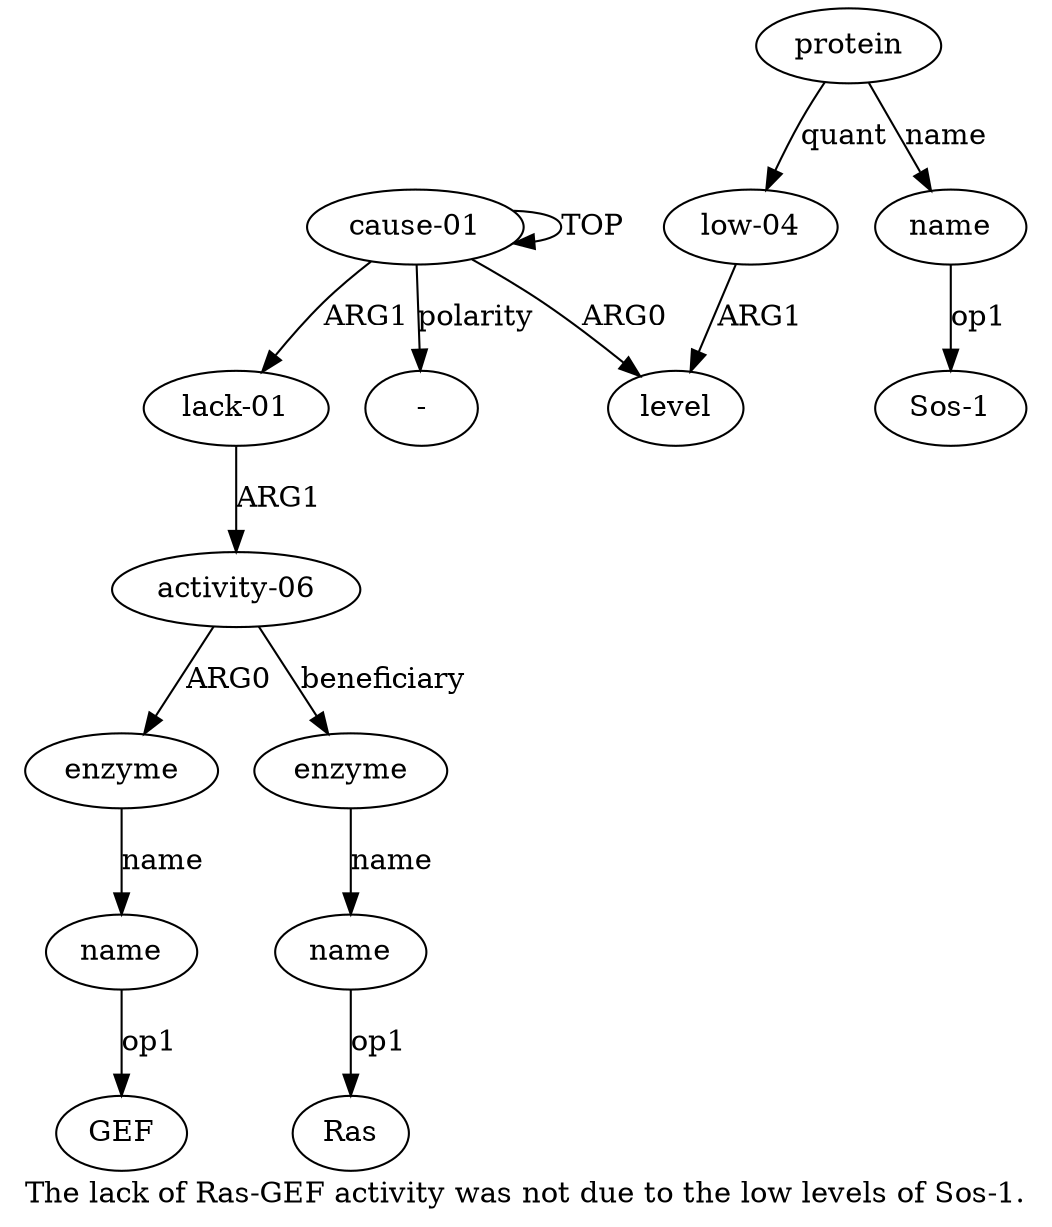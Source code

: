 digraph  {
	graph [label="The lack of Ras-GEF activity was not due to the low levels of Sos-1."];
	node [label="\N"];
	"a0 -"	 [color=black,
		gold_ind=-1,
		gold_label="-",
		label="-",
		test_ind=-1,
		test_label="-"];
	a10	 [color=black,
		gold_ind=10,
		gold_label=name,
		label=name,
		test_ind=10,
		test_label=name];
	"a10 Ras"	 [color=black,
		gold_ind=-1,
		gold_label=Ras,
		label=Ras,
		test_ind=-1,
		test_label=Ras];
	a10 -> "a10 Ras" [key=0,
	color=black,
	gold_label=op1,
	label=op1,
	test_label=op1];
"a8 GEF" [color=black,
	gold_ind=-1,
	gold_label=GEF,
	label=GEF,
	test_ind=-1,
	test_label=GEF];
a1 [color=black,
	gold_ind=1,
	gold_label=level,
	label=level,
	test_ind=1,
	test_label=level];
a0 [color=black,
	gold_ind=0,
	gold_label="cause-01",
	label="cause-01",
	test_ind=0,
	test_label="cause-01"];
a0 -> "a0 -" [key=0,
color=black,
gold_label=polarity,
label=polarity,
test_label=polarity];
a0 -> a1 [key=0,
color=black,
gold_label=ARG0,
label=ARG0,
test_label=ARG0];
a0 -> a0 [key=0,
color=black,
gold_label=TOP,
label=TOP,
test_label=TOP];
a5 [color=black,
gold_ind=5,
gold_label="lack-01",
label="lack-01",
test_ind=5,
test_label="lack-01"];
a0 -> a5 [key=0,
color=black,
gold_label=ARG1,
label=ARG1,
test_label=ARG1];
a3 [color=black,
gold_ind=3,
gold_label=protein,
label=protein,
test_ind=3,
test_label=protein];
a2 [color=black,
gold_ind=2,
gold_label="low-04",
label="low-04",
test_ind=2,
test_label="low-04"];
a3 -> a2 [key=0,
color=black,
gold_label=quant,
label=quant,
test_label=quant];
a4 [color=black,
gold_ind=4,
gold_label=name,
label=name,
test_ind=4,
test_label=name];
a3 -> a4 [key=0,
color=black,
gold_label=name,
label=name,
test_label=name];
a2 -> a1 [key=0,
color=black,
gold_label=ARG1,
label=ARG1,
test_label=ARG1];
a6 [color=black,
gold_ind=6,
gold_label="activity-06",
label="activity-06",
test_ind=6,
test_label="activity-06"];
a5 -> a6 [key=0,
color=black,
gold_label=ARG1,
label=ARG1,
test_label=ARG1];
"a4 Sos-1" [color=black,
gold_ind=-1,
gold_label="Sos-1",
label="Sos-1",
test_ind=-1,
test_label="Sos-1"];
a4 -> "a4 Sos-1" [key=0,
color=black,
gold_label=op1,
label=op1,
test_label=op1];
a7 [color=black,
gold_ind=7,
gold_label=enzyme,
label=enzyme,
test_ind=7,
test_label=enzyme];
a8 [color=black,
gold_ind=8,
gold_label=name,
label=name,
test_ind=8,
test_label=name];
a7 -> a8 [key=0,
color=black,
gold_label=name,
label=name,
test_label=name];
a6 -> a7 [key=0,
color=black,
gold_label=ARG0,
label=ARG0,
test_label=ARG0];
a9 [color=black,
gold_ind=9,
gold_label=enzyme,
label=enzyme,
test_ind=9,
test_label=enzyme];
a6 -> a9 [key=0,
color=black,
gold_label=beneficiary,
label=beneficiary,
test_label=beneficiary];
a9 -> a10 [key=0,
color=black,
gold_label=name,
label=name,
test_label=name];
a8 -> "a8 GEF" [key=0,
color=black,
gold_label=op1,
label=op1,
test_label=op1];
}
